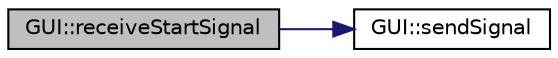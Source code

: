 digraph "GUI::receiveStartSignal"
{
  edge [fontname="Helvetica",fontsize="10",labelfontname="Helvetica",labelfontsize="10"];
  node [fontname="Helvetica",fontsize="10",shape=record];
  rankdir="LR";
  Node1 [label="GUI::receiveStartSignal",height=0.2,width=0.4,color="black", fillcolor="grey75", style="filled", fontcolor="black"];
  Node1 -> Node2 [color="midnightblue",fontsize="10",style="solid",fontname="Helvetica"];
  Node2 [label="GUI::sendSignal",height=0.2,width=0.4,color="black", fillcolor="white", style="filled",URL="$class_g_u_i.html#a0b7149809a096de2f515563f3e34e39c"];
}

